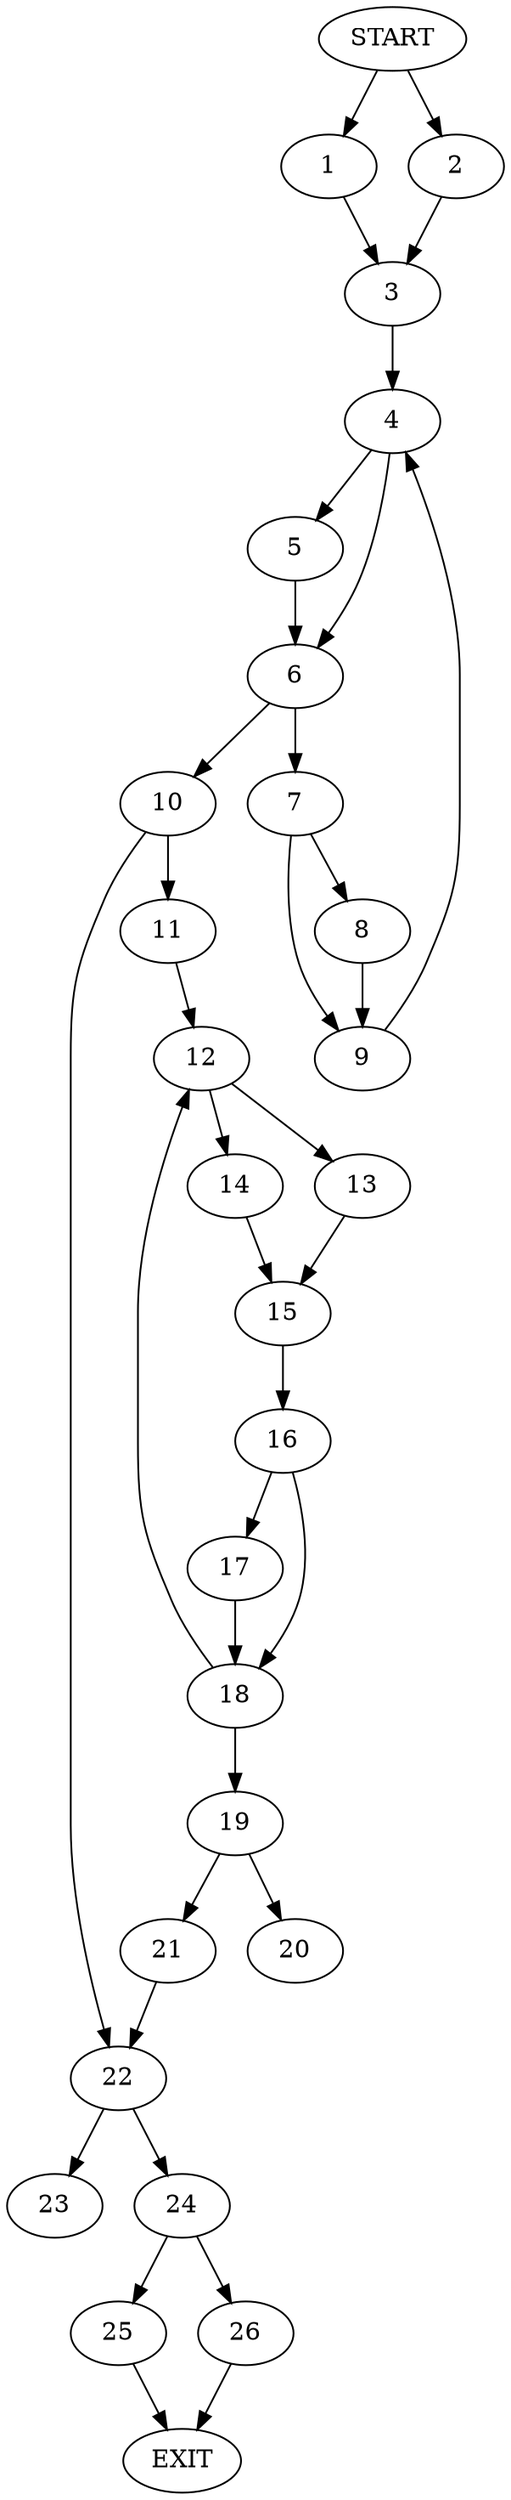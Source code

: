 digraph { 
0 [label="START"];
1;
2;
3;
4;
5;
6;
7;
8;
9;
10;
11;
12;
13;
14;
15;
16;
17;
18;
19;
20;
21;
22;
23;
24;
25;
26;
27[label="EXIT"];
0 -> 1;
0 -> 2;
1 -> 3;
2 -> 3;
3 -> 4;
4 -> 5;
4 -> 6;
5 -> 6;
6 -> 7;
6 -> 10;
7 -> 8;
7 -> 9;
8 -> 9;
9 -> 4;
10 -> 11;
10 -> 22;
11 -> 12;
12 -> 13;
12 -> 14;
13 -> 15;
14 -> 15;
15 -> 16;
16 -> 17;
16 -> 18;
17 -> 18;
18 -> 12;
18 -> 19;
19 -> 21;
19 -> 20;
21 -> 22;
22 -> 23;
22 -> 24;
24 -> 25;
24 -> 26;
25 -> 27;
26 -> 27;
}